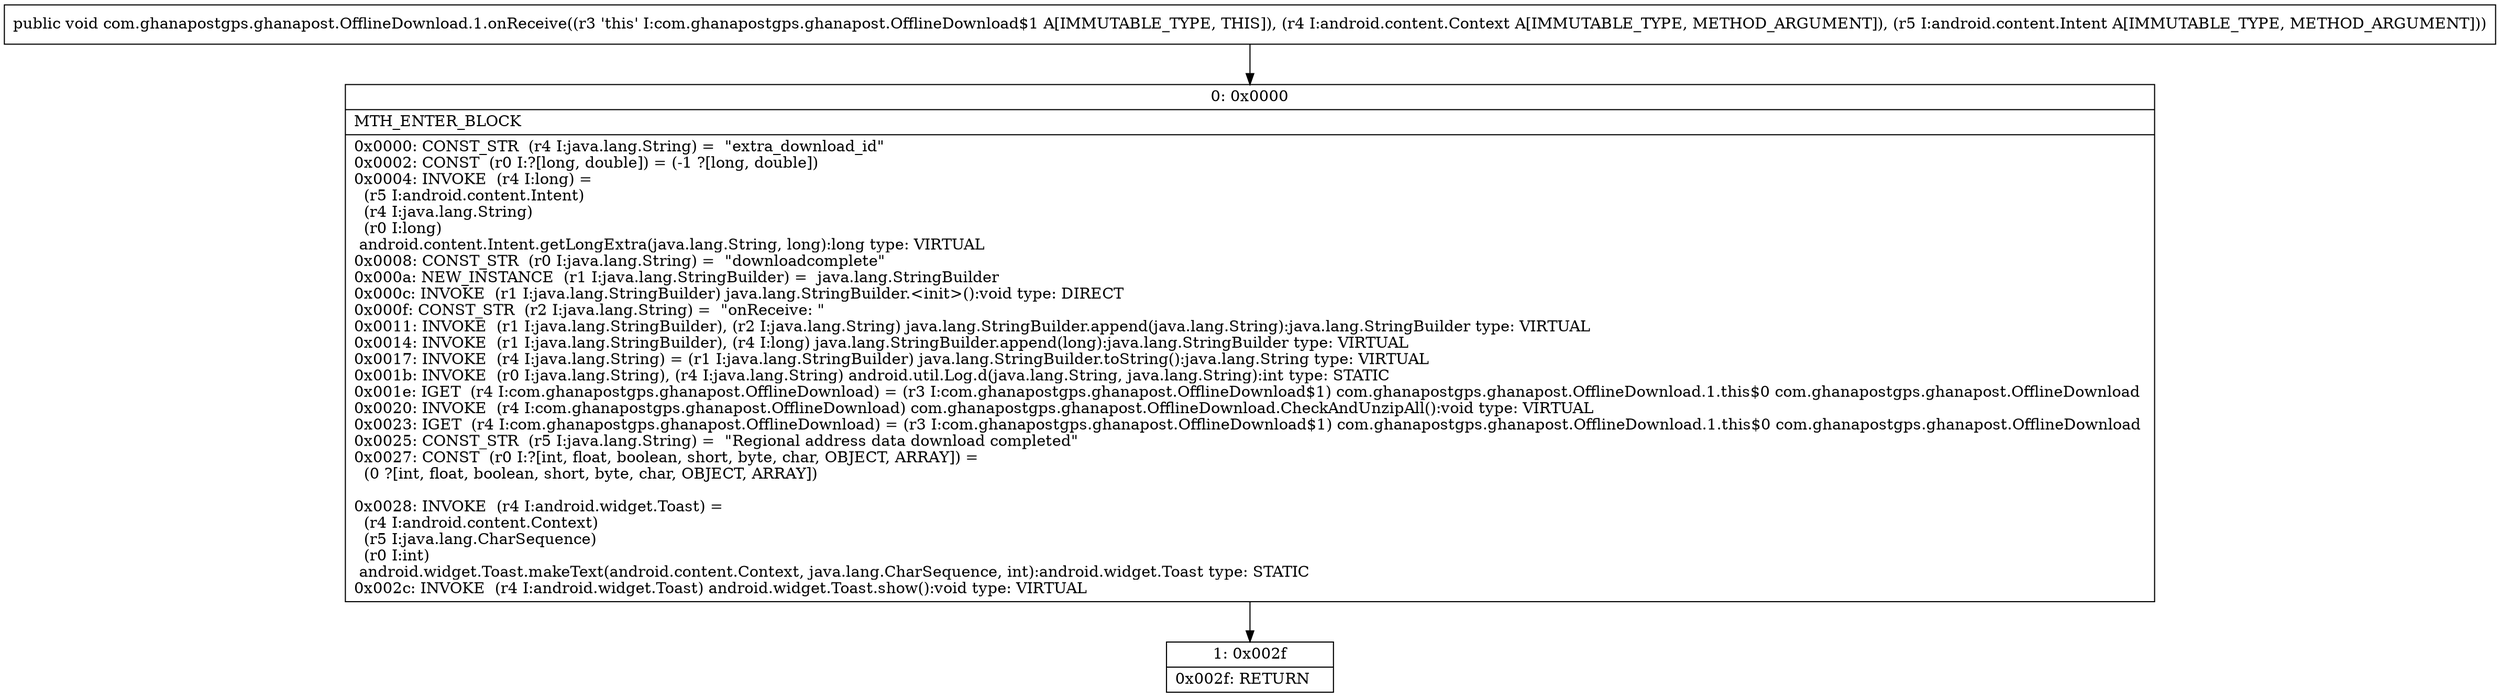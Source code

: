 digraph "CFG forcom.ghanapostgps.ghanapost.OfflineDownload.1.onReceive(Landroid\/content\/Context;Landroid\/content\/Intent;)V" {
Node_0 [shape=record,label="{0\:\ 0x0000|MTH_ENTER_BLOCK\l|0x0000: CONST_STR  (r4 I:java.lang.String) =  \"extra_download_id\" \l0x0002: CONST  (r0 I:?[long, double]) = (\-1 ?[long, double]) \l0x0004: INVOKE  (r4 I:long) = \l  (r5 I:android.content.Intent)\l  (r4 I:java.lang.String)\l  (r0 I:long)\l android.content.Intent.getLongExtra(java.lang.String, long):long type: VIRTUAL \l0x0008: CONST_STR  (r0 I:java.lang.String) =  \"downloadcomplete\" \l0x000a: NEW_INSTANCE  (r1 I:java.lang.StringBuilder) =  java.lang.StringBuilder \l0x000c: INVOKE  (r1 I:java.lang.StringBuilder) java.lang.StringBuilder.\<init\>():void type: DIRECT \l0x000f: CONST_STR  (r2 I:java.lang.String) =  \"onReceive: \" \l0x0011: INVOKE  (r1 I:java.lang.StringBuilder), (r2 I:java.lang.String) java.lang.StringBuilder.append(java.lang.String):java.lang.StringBuilder type: VIRTUAL \l0x0014: INVOKE  (r1 I:java.lang.StringBuilder), (r4 I:long) java.lang.StringBuilder.append(long):java.lang.StringBuilder type: VIRTUAL \l0x0017: INVOKE  (r4 I:java.lang.String) = (r1 I:java.lang.StringBuilder) java.lang.StringBuilder.toString():java.lang.String type: VIRTUAL \l0x001b: INVOKE  (r0 I:java.lang.String), (r4 I:java.lang.String) android.util.Log.d(java.lang.String, java.lang.String):int type: STATIC \l0x001e: IGET  (r4 I:com.ghanapostgps.ghanapost.OfflineDownload) = (r3 I:com.ghanapostgps.ghanapost.OfflineDownload$1) com.ghanapostgps.ghanapost.OfflineDownload.1.this$0 com.ghanapostgps.ghanapost.OfflineDownload \l0x0020: INVOKE  (r4 I:com.ghanapostgps.ghanapost.OfflineDownload) com.ghanapostgps.ghanapost.OfflineDownload.CheckAndUnzipAll():void type: VIRTUAL \l0x0023: IGET  (r4 I:com.ghanapostgps.ghanapost.OfflineDownload) = (r3 I:com.ghanapostgps.ghanapost.OfflineDownload$1) com.ghanapostgps.ghanapost.OfflineDownload.1.this$0 com.ghanapostgps.ghanapost.OfflineDownload \l0x0025: CONST_STR  (r5 I:java.lang.String) =  \"Regional address data download completed\" \l0x0027: CONST  (r0 I:?[int, float, boolean, short, byte, char, OBJECT, ARRAY]) = \l  (0 ?[int, float, boolean, short, byte, char, OBJECT, ARRAY])\l \l0x0028: INVOKE  (r4 I:android.widget.Toast) = \l  (r4 I:android.content.Context)\l  (r5 I:java.lang.CharSequence)\l  (r0 I:int)\l android.widget.Toast.makeText(android.content.Context, java.lang.CharSequence, int):android.widget.Toast type: STATIC \l0x002c: INVOKE  (r4 I:android.widget.Toast) android.widget.Toast.show():void type: VIRTUAL \l}"];
Node_1 [shape=record,label="{1\:\ 0x002f|0x002f: RETURN   \l}"];
MethodNode[shape=record,label="{public void com.ghanapostgps.ghanapost.OfflineDownload.1.onReceive((r3 'this' I:com.ghanapostgps.ghanapost.OfflineDownload$1 A[IMMUTABLE_TYPE, THIS]), (r4 I:android.content.Context A[IMMUTABLE_TYPE, METHOD_ARGUMENT]), (r5 I:android.content.Intent A[IMMUTABLE_TYPE, METHOD_ARGUMENT])) }"];
MethodNode -> Node_0;
Node_0 -> Node_1;
}

